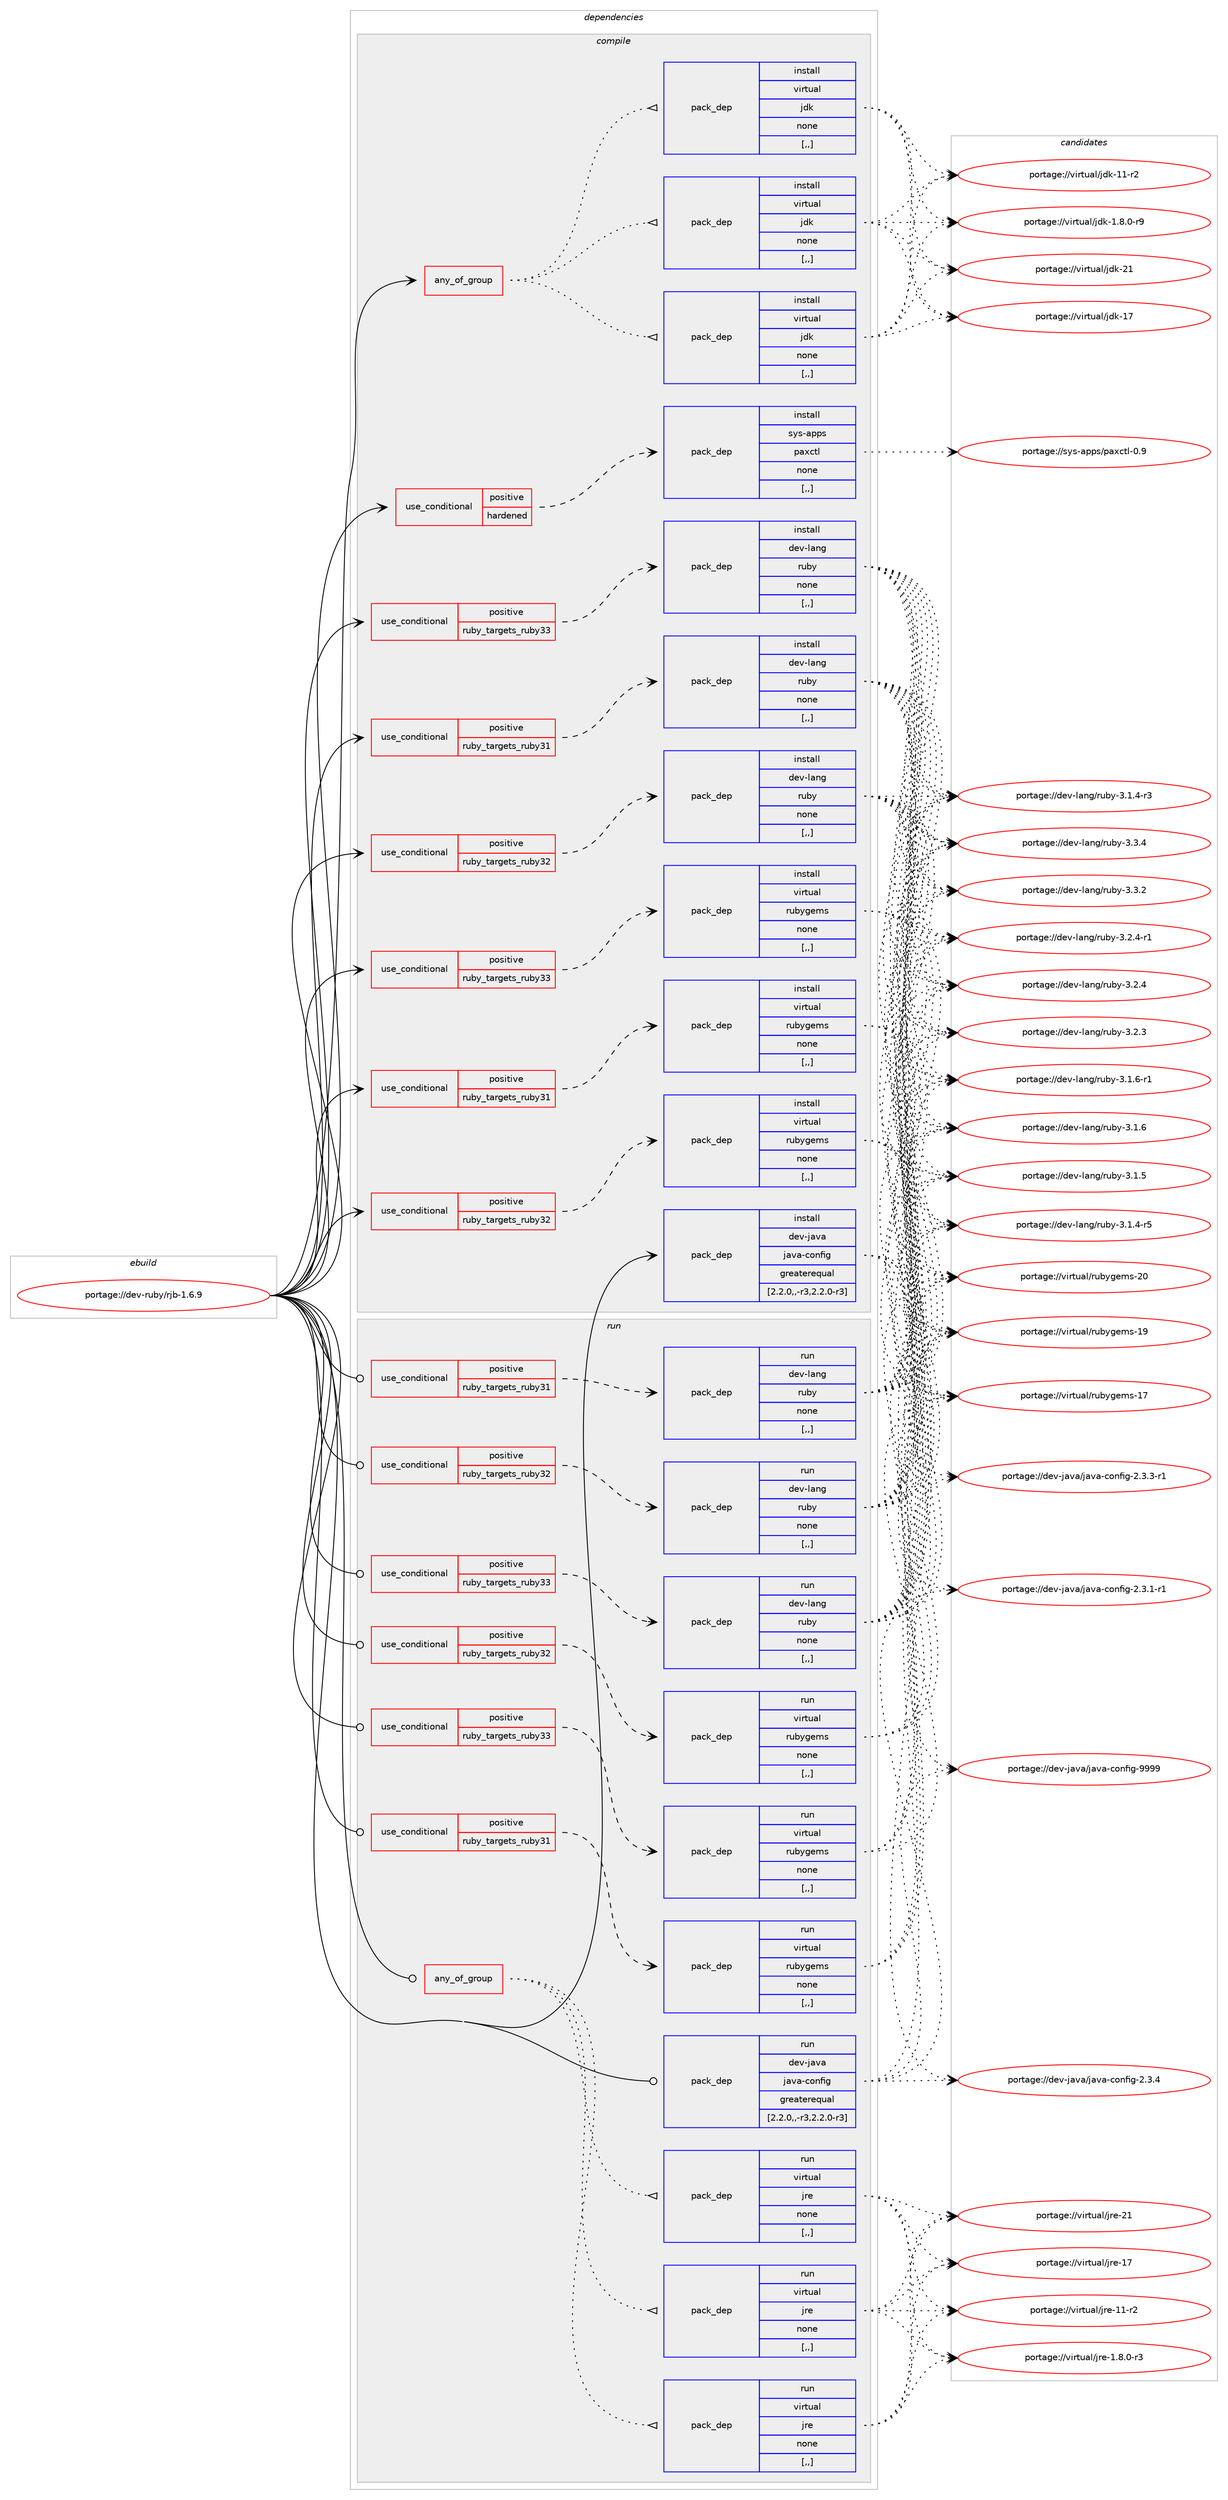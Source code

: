 digraph prolog {

# *************
# Graph options
# *************

newrank=true;
concentrate=true;
compound=true;
graph [rankdir=LR,fontname=Helvetica,fontsize=10,ranksep=1.5];#, ranksep=2.5, nodesep=0.2];
edge  [arrowhead=vee];
node  [fontname=Helvetica,fontsize=10];

# **********
# The ebuild
# **********

subgraph cluster_leftcol {
color=gray;
label=<<i>ebuild</i>>;
id [label="portage://dev-ruby/rjb-1.6.9", color=red, width=4, href="../dev-ruby/rjb-1.6.9.svg"];
}

# ****************
# The dependencies
# ****************

subgraph cluster_midcol {
color=gray;
label=<<i>dependencies</i>>;
subgraph cluster_compile {
fillcolor="#eeeeee";
style=filled;
label=<<i>compile</i>>;
subgraph any1210 {
dependency198260 [label=<<TABLE BORDER="0" CELLBORDER="1" CELLSPACING="0" CELLPADDING="4"><TR><TD CELLPADDING="10">any_of_group</TD></TR></TABLE>>, shape=none, color=red];subgraph pack142491 {
dependency198261 [label=<<TABLE BORDER="0" CELLBORDER="1" CELLSPACING="0" CELLPADDING="4" WIDTH="220"><TR><TD ROWSPAN="6" CELLPADDING="30">pack_dep</TD></TR><TR><TD WIDTH="110">install</TD></TR><TR><TD>virtual</TD></TR><TR><TD>jdk</TD></TR><TR><TD>none</TD></TR><TR><TD>[,,]</TD></TR></TABLE>>, shape=none, color=blue];
}
dependency198260:e -> dependency198261:w [weight=20,style="dotted",arrowhead="oinv"];
subgraph pack142492 {
dependency198262 [label=<<TABLE BORDER="0" CELLBORDER="1" CELLSPACING="0" CELLPADDING="4" WIDTH="220"><TR><TD ROWSPAN="6" CELLPADDING="30">pack_dep</TD></TR><TR><TD WIDTH="110">install</TD></TR><TR><TD>virtual</TD></TR><TR><TD>jdk</TD></TR><TR><TD>none</TD></TR><TR><TD>[,,]</TD></TR></TABLE>>, shape=none, color=blue];
}
dependency198260:e -> dependency198262:w [weight=20,style="dotted",arrowhead="oinv"];
subgraph pack142493 {
dependency198263 [label=<<TABLE BORDER="0" CELLBORDER="1" CELLSPACING="0" CELLPADDING="4" WIDTH="220"><TR><TD ROWSPAN="6" CELLPADDING="30">pack_dep</TD></TR><TR><TD WIDTH="110">install</TD></TR><TR><TD>virtual</TD></TR><TR><TD>jdk</TD></TR><TR><TD>none</TD></TR><TR><TD>[,,]</TD></TR></TABLE>>, shape=none, color=blue];
}
dependency198260:e -> dependency198263:w [weight=20,style="dotted",arrowhead="oinv"];
}
id:e -> dependency198260:w [weight=20,style="solid",arrowhead="vee"];
subgraph cond54409 {
dependency198264 [label=<<TABLE BORDER="0" CELLBORDER="1" CELLSPACING="0" CELLPADDING="4"><TR><TD ROWSPAN="3" CELLPADDING="10">use_conditional</TD></TR><TR><TD>positive</TD></TR><TR><TD>hardened</TD></TR></TABLE>>, shape=none, color=red];
subgraph pack142494 {
dependency198265 [label=<<TABLE BORDER="0" CELLBORDER="1" CELLSPACING="0" CELLPADDING="4" WIDTH="220"><TR><TD ROWSPAN="6" CELLPADDING="30">pack_dep</TD></TR><TR><TD WIDTH="110">install</TD></TR><TR><TD>sys-apps</TD></TR><TR><TD>paxctl</TD></TR><TR><TD>none</TD></TR><TR><TD>[,,]</TD></TR></TABLE>>, shape=none, color=blue];
}
dependency198264:e -> dependency198265:w [weight=20,style="dashed",arrowhead="vee"];
}
id:e -> dependency198264:w [weight=20,style="solid",arrowhead="vee"];
subgraph cond54410 {
dependency198266 [label=<<TABLE BORDER="0" CELLBORDER="1" CELLSPACING="0" CELLPADDING="4"><TR><TD ROWSPAN="3" CELLPADDING="10">use_conditional</TD></TR><TR><TD>positive</TD></TR><TR><TD>ruby_targets_ruby31</TD></TR></TABLE>>, shape=none, color=red];
subgraph pack142495 {
dependency198267 [label=<<TABLE BORDER="0" CELLBORDER="1" CELLSPACING="0" CELLPADDING="4" WIDTH="220"><TR><TD ROWSPAN="6" CELLPADDING="30">pack_dep</TD></TR><TR><TD WIDTH="110">install</TD></TR><TR><TD>dev-lang</TD></TR><TR><TD>ruby</TD></TR><TR><TD>none</TD></TR><TR><TD>[,,]</TD></TR></TABLE>>, shape=none, color=blue];
}
dependency198266:e -> dependency198267:w [weight=20,style="dashed",arrowhead="vee"];
}
id:e -> dependency198266:w [weight=20,style="solid",arrowhead="vee"];
subgraph cond54411 {
dependency198268 [label=<<TABLE BORDER="0" CELLBORDER="1" CELLSPACING="0" CELLPADDING="4"><TR><TD ROWSPAN="3" CELLPADDING="10">use_conditional</TD></TR><TR><TD>positive</TD></TR><TR><TD>ruby_targets_ruby31</TD></TR></TABLE>>, shape=none, color=red];
subgraph pack142496 {
dependency198269 [label=<<TABLE BORDER="0" CELLBORDER="1" CELLSPACING="0" CELLPADDING="4" WIDTH="220"><TR><TD ROWSPAN="6" CELLPADDING="30">pack_dep</TD></TR><TR><TD WIDTH="110">install</TD></TR><TR><TD>virtual</TD></TR><TR><TD>rubygems</TD></TR><TR><TD>none</TD></TR><TR><TD>[,,]</TD></TR></TABLE>>, shape=none, color=blue];
}
dependency198268:e -> dependency198269:w [weight=20,style="dashed",arrowhead="vee"];
}
id:e -> dependency198268:w [weight=20,style="solid",arrowhead="vee"];
subgraph cond54412 {
dependency198270 [label=<<TABLE BORDER="0" CELLBORDER="1" CELLSPACING="0" CELLPADDING="4"><TR><TD ROWSPAN="3" CELLPADDING="10">use_conditional</TD></TR><TR><TD>positive</TD></TR><TR><TD>ruby_targets_ruby32</TD></TR></TABLE>>, shape=none, color=red];
subgraph pack142497 {
dependency198271 [label=<<TABLE BORDER="0" CELLBORDER="1" CELLSPACING="0" CELLPADDING="4" WIDTH="220"><TR><TD ROWSPAN="6" CELLPADDING="30">pack_dep</TD></TR><TR><TD WIDTH="110">install</TD></TR><TR><TD>dev-lang</TD></TR><TR><TD>ruby</TD></TR><TR><TD>none</TD></TR><TR><TD>[,,]</TD></TR></TABLE>>, shape=none, color=blue];
}
dependency198270:e -> dependency198271:w [weight=20,style="dashed",arrowhead="vee"];
}
id:e -> dependency198270:w [weight=20,style="solid",arrowhead="vee"];
subgraph cond54413 {
dependency198272 [label=<<TABLE BORDER="0" CELLBORDER="1" CELLSPACING="0" CELLPADDING="4"><TR><TD ROWSPAN="3" CELLPADDING="10">use_conditional</TD></TR><TR><TD>positive</TD></TR><TR><TD>ruby_targets_ruby32</TD></TR></TABLE>>, shape=none, color=red];
subgraph pack142498 {
dependency198273 [label=<<TABLE BORDER="0" CELLBORDER="1" CELLSPACING="0" CELLPADDING="4" WIDTH="220"><TR><TD ROWSPAN="6" CELLPADDING="30">pack_dep</TD></TR><TR><TD WIDTH="110">install</TD></TR><TR><TD>virtual</TD></TR><TR><TD>rubygems</TD></TR><TR><TD>none</TD></TR><TR><TD>[,,]</TD></TR></TABLE>>, shape=none, color=blue];
}
dependency198272:e -> dependency198273:w [weight=20,style="dashed",arrowhead="vee"];
}
id:e -> dependency198272:w [weight=20,style="solid",arrowhead="vee"];
subgraph cond54414 {
dependency198274 [label=<<TABLE BORDER="0" CELLBORDER="1" CELLSPACING="0" CELLPADDING="4"><TR><TD ROWSPAN="3" CELLPADDING="10">use_conditional</TD></TR><TR><TD>positive</TD></TR><TR><TD>ruby_targets_ruby33</TD></TR></TABLE>>, shape=none, color=red];
subgraph pack142499 {
dependency198275 [label=<<TABLE BORDER="0" CELLBORDER="1" CELLSPACING="0" CELLPADDING="4" WIDTH="220"><TR><TD ROWSPAN="6" CELLPADDING="30">pack_dep</TD></TR><TR><TD WIDTH="110">install</TD></TR><TR><TD>dev-lang</TD></TR><TR><TD>ruby</TD></TR><TR><TD>none</TD></TR><TR><TD>[,,]</TD></TR></TABLE>>, shape=none, color=blue];
}
dependency198274:e -> dependency198275:w [weight=20,style="dashed",arrowhead="vee"];
}
id:e -> dependency198274:w [weight=20,style="solid",arrowhead="vee"];
subgraph cond54415 {
dependency198276 [label=<<TABLE BORDER="0" CELLBORDER="1" CELLSPACING="0" CELLPADDING="4"><TR><TD ROWSPAN="3" CELLPADDING="10">use_conditional</TD></TR><TR><TD>positive</TD></TR><TR><TD>ruby_targets_ruby33</TD></TR></TABLE>>, shape=none, color=red];
subgraph pack142500 {
dependency198277 [label=<<TABLE BORDER="0" CELLBORDER="1" CELLSPACING="0" CELLPADDING="4" WIDTH="220"><TR><TD ROWSPAN="6" CELLPADDING="30">pack_dep</TD></TR><TR><TD WIDTH="110">install</TD></TR><TR><TD>virtual</TD></TR><TR><TD>rubygems</TD></TR><TR><TD>none</TD></TR><TR><TD>[,,]</TD></TR></TABLE>>, shape=none, color=blue];
}
dependency198276:e -> dependency198277:w [weight=20,style="dashed",arrowhead="vee"];
}
id:e -> dependency198276:w [weight=20,style="solid",arrowhead="vee"];
subgraph pack142501 {
dependency198278 [label=<<TABLE BORDER="0" CELLBORDER="1" CELLSPACING="0" CELLPADDING="4" WIDTH="220"><TR><TD ROWSPAN="6" CELLPADDING="30">pack_dep</TD></TR><TR><TD WIDTH="110">install</TD></TR><TR><TD>dev-java</TD></TR><TR><TD>java-config</TD></TR><TR><TD>greaterequal</TD></TR><TR><TD>[2.2.0,,-r3,2.2.0-r3]</TD></TR></TABLE>>, shape=none, color=blue];
}
id:e -> dependency198278:w [weight=20,style="solid",arrowhead="vee"];
}
subgraph cluster_compileandrun {
fillcolor="#eeeeee";
style=filled;
label=<<i>compile and run</i>>;
}
subgraph cluster_run {
fillcolor="#eeeeee";
style=filled;
label=<<i>run</i>>;
subgraph any1211 {
dependency198279 [label=<<TABLE BORDER="0" CELLBORDER="1" CELLSPACING="0" CELLPADDING="4"><TR><TD CELLPADDING="10">any_of_group</TD></TR></TABLE>>, shape=none, color=red];subgraph pack142502 {
dependency198280 [label=<<TABLE BORDER="0" CELLBORDER="1" CELLSPACING="0" CELLPADDING="4" WIDTH="220"><TR><TD ROWSPAN="6" CELLPADDING="30">pack_dep</TD></TR><TR><TD WIDTH="110">run</TD></TR><TR><TD>virtual</TD></TR><TR><TD>jre</TD></TR><TR><TD>none</TD></TR><TR><TD>[,,]</TD></TR></TABLE>>, shape=none, color=blue];
}
dependency198279:e -> dependency198280:w [weight=20,style="dotted",arrowhead="oinv"];
subgraph pack142503 {
dependency198281 [label=<<TABLE BORDER="0" CELLBORDER="1" CELLSPACING="0" CELLPADDING="4" WIDTH="220"><TR><TD ROWSPAN="6" CELLPADDING="30">pack_dep</TD></TR><TR><TD WIDTH="110">run</TD></TR><TR><TD>virtual</TD></TR><TR><TD>jre</TD></TR><TR><TD>none</TD></TR><TR><TD>[,,]</TD></TR></TABLE>>, shape=none, color=blue];
}
dependency198279:e -> dependency198281:w [weight=20,style="dotted",arrowhead="oinv"];
subgraph pack142504 {
dependency198282 [label=<<TABLE BORDER="0" CELLBORDER="1" CELLSPACING="0" CELLPADDING="4" WIDTH="220"><TR><TD ROWSPAN="6" CELLPADDING="30">pack_dep</TD></TR><TR><TD WIDTH="110">run</TD></TR><TR><TD>virtual</TD></TR><TR><TD>jre</TD></TR><TR><TD>none</TD></TR><TR><TD>[,,]</TD></TR></TABLE>>, shape=none, color=blue];
}
dependency198279:e -> dependency198282:w [weight=20,style="dotted",arrowhead="oinv"];
}
id:e -> dependency198279:w [weight=20,style="solid",arrowhead="odot"];
subgraph cond54416 {
dependency198283 [label=<<TABLE BORDER="0" CELLBORDER="1" CELLSPACING="0" CELLPADDING="4"><TR><TD ROWSPAN="3" CELLPADDING="10">use_conditional</TD></TR><TR><TD>positive</TD></TR><TR><TD>ruby_targets_ruby31</TD></TR></TABLE>>, shape=none, color=red];
subgraph pack142505 {
dependency198284 [label=<<TABLE BORDER="0" CELLBORDER="1" CELLSPACING="0" CELLPADDING="4" WIDTH="220"><TR><TD ROWSPAN="6" CELLPADDING="30">pack_dep</TD></TR><TR><TD WIDTH="110">run</TD></TR><TR><TD>dev-lang</TD></TR><TR><TD>ruby</TD></TR><TR><TD>none</TD></TR><TR><TD>[,,]</TD></TR></TABLE>>, shape=none, color=blue];
}
dependency198283:e -> dependency198284:w [weight=20,style="dashed",arrowhead="vee"];
}
id:e -> dependency198283:w [weight=20,style="solid",arrowhead="odot"];
subgraph cond54417 {
dependency198285 [label=<<TABLE BORDER="0" CELLBORDER="1" CELLSPACING="0" CELLPADDING="4"><TR><TD ROWSPAN="3" CELLPADDING="10">use_conditional</TD></TR><TR><TD>positive</TD></TR><TR><TD>ruby_targets_ruby31</TD></TR></TABLE>>, shape=none, color=red];
subgraph pack142506 {
dependency198286 [label=<<TABLE BORDER="0" CELLBORDER="1" CELLSPACING="0" CELLPADDING="4" WIDTH="220"><TR><TD ROWSPAN="6" CELLPADDING="30">pack_dep</TD></TR><TR><TD WIDTH="110">run</TD></TR><TR><TD>virtual</TD></TR><TR><TD>rubygems</TD></TR><TR><TD>none</TD></TR><TR><TD>[,,]</TD></TR></TABLE>>, shape=none, color=blue];
}
dependency198285:e -> dependency198286:w [weight=20,style="dashed",arrowhead="vee"];
}
id:e -> dependency198285:w [weight=20,style="solid",arrowhead="odot"];
subgraph cond54418 {
dependency198287 [label=<<TABLE BORDER="0" CELLBORDER="1" CELLSPACING="0" CELLPADDING="4"><TR><TD ROWSPAN="3" CELLPADDING="10">use_conditional</TD></TR><TR><TD>positive</TD></TR><TR><TD>ruby_targets_ruby32</TD></TR></TABLE>>, shape=none, color=red];
subgraph pack142507 {
dependency198288 [label=<<TABLE BORDER="0" CELLBORDER="1" CELLSPACING="0" CELLPADDING="4" WIDTH="220"><TR><TD ROWSPAN="6" CELLPADDING="30">pack_dep</TD></TR><TR><TD WIDTH="110">run</TD></TR><TR><TD>dev-lang</TD></TR><TR><TD>ruby</TD></TR><TR><TD>none</TD></TR><TR><TD>[,,]</TD></TR></TABLE>>, shape=none, color=blue];
}
dependency198287:e -> dependency198288:w [weight=20,style="dashed",arrowhead="vee"];
}
id:e -> dependency198287:w [weight=20,style="solid",arrowhead="odot"];
subgraph cond54419 {
dependency198289 [label=<<TABLE BORDER="0" CELLBORDER="1" CELLSPACING="0" CELLPADDING="4"><TR><TD ROWSPAN="3" CELLPADDING="10">use_conditional</TD></TR><TR><TD>positive</TD></TR><TR><TD>ruby_targets_ruby32</TD></TR></TABLE>>, shape=none, color=red];
subgraph pack142508 {
dependency198290 [label=<<TABLE BORDER="0" CELLBORDER="1" CELLSPACING="0" CELLPADDING="4" WIDTH="220"><TR><TD ROWSPAN="6" CELLPADDING="30">pack_dep</TD></TR><TR><TD WIDTH="110">run</TD></TR><TR><TD>virtual</TD></TR><TR><TD>rubygems</TD></TR><TR><TD>none</TD></TR><TR><TD>[,,]</TD></TR></TABLE>>, shape=none, color=blue];
}
dependency198289:e -> dependency198290:w [weight=20,style="dashed",arrowhead="vee"];
}
id:e -> dependency198289:w [weight=20,style="solid",arrowhead="odot"];
subgraph cond54420 {
dependency198291 [label=<<TABLE BORDER="0" CELLBORDER="1" CELLSPACING="0" CELLPADDING="4"><TR><TD ROWSPAN="3" CELLPADDING="10">use_conditional</TD></TR><TR><TD>positive</TD></TR><TR><TD>ruby_targets_ruby33</TD></TR></TABLE>>, shape=none, color=red];
subgraph pack142509 {
dependency198292 [label=<<TABLE BORDER="0" CELLBORDER="1" CELLSPACING="0" CELLPADDING="4" WIDTH="220"><TR><TD ROWSPAN="6" CELLPADDING="30">pack_dep</TD></TR><TR><TD WIDTH="110">run</TD></TR><TR><TD>dev-lang</TD></TR><TR><TD>ruby</TD></TR><TR><TD>none</TD></TR><TR><TD>[,,]</TD></TR></TABLE>>, shape=none, color=blue];
}
dependency198291:e -> dependency198292:w [weight=20,style="dashed",arrowhead="vee"];
}
id:e -> dependency198291:w [weight=20,style="solid",arrowhead="odot"];
subgraph cond54421 {
dependency198293 [label=<<TABLE BORDER="0" CELLBORDER="1" CELLSPACING="0" CELLPADDING="4"><TR><TD ROWSPAN="3" CELLPADDING="10">use_conditional</TD></TR><TR><TD>positive</TD></TR><TR><TD>ruby_targets_ruby33</TD></TR></TABLE>>, shape=none, color=red];
subgraph pack142510 {
dependency198294 [label=<<TABLE BORDER="0" CELLBORDER="1" CELLSPACING="0" CELLPADDING="4" WIDTH="220"><TR><TD ROWSPAN="6" CELLPADDING="30">pack_dep</TD></TR><TR><TD WIDTH="110">run</TD></TR><TR><TD>virtual</TD></TR><TR><TD>rubygems</TD></TR><TR><TD>none</TD></TR><TR><TD>[,,]</TD></TR></TABLE>>, shape=none, color=blue];
}
dependency198293:e -> dependency198294:w [weight=20,style="dashed",arrowhead="vee"];
}
id:e -> dependency198293:w [weight=20,style="solid",arrowhead="odot"];
subgraph pack142511 {
dependency198295 [label=<<TABLE BORDER="0" CELLBORDER="1" CELLSPACING="0" CELLPADDING="4" WIDTH="220"><TR><TD ROWSPAN="6" CELLPADDING="30">pack_dep</TD></TR><TR><TD WIDTH="110">run</TD></TR><TR><TD>dev-java</TD></TR><TR><TD>java-config</TD></TR><TR><TD>greaterequal</TD></TR><TR><TD>[2.2.0,,-r3,2.2.0-r3]</TD></TR></TABLE>>, shape=none, color=blue];
}
id:e -> dependency198295:w [weight=20,style="solid",arrowhead="odot"];
}
}

# **************
# The candidates
# **************

subgraph cluster_choices {
rank=same;
color=gray;
label=<<i>candidates</i>>;

subgraph choice142491 {
color=black;
nodesep=1;
choice1181051141161179710847106100107455049 [label="portage://virtual/jdk-21", color=red, width=4,href="../virtual/jdk-21.svg"];
choice1181051141161179710847106100107454955 [label="portage://virtual/jdk-17", color=red, width=4,href="../virtual/jdk-17.svg"];
choice11810511411611797108471061001074549494511450 [label="portage://virtual/jdk-11-r2", color=red, width=4,href="../virtual/jdk-11-r2.svg"];
choice11810511411611797108471061001074549465646484511457 [label="portage://virtual/jdk-1.8.0-r9", color=red, width=4,href="../virtual/jdk-1.8.0-r9.svg"];
dependency198261:e -> choice1181051141161179710847106100107455049:w [style=dotted,weight="100"];
dependency198261:e -> choice1181051141161179710847106100107454955:w [style=dotted,weight="100"];
dependency198261:e -> choice11810511411611797108471061001074549494511450:w [style=dotted,weight="100"];
dependency198261:e -> choice11810511411611797108471061001074549465646484511457:w [style=dotted,weight="100"];
}
subgraph choice142492 {
color=black;
nodesep=1;
choice1181051141161179710847106100107455049 [label="portage://virtual/jdk-21", color=red, width=4,href="../virtual/jdk-21.svg"];
choice1181051141161179710847106100107454955 [label="portage://virtual/jdk-17", color=red, width=4,href="../virtual/jdk-17.svg"];
choice11810511411611797108471061001074549494511450 [label="portage://virtual/jdk-11-r2", color=red, width=4,href="../virtual/jdk-11-r2.svg"];
choice11810511411611797108471061001074549465646484511457 [label="portage://virtual/jdk-1.8.0-r9", color=red, width=4,href="../virtual/jdk-1.8.0-r9.svg"];
dependency198262:e -> choice1181051141161179710847106100107455049:w [style=dotted,weight="100"];
dependency198262:e -> choice1181051141161179710847106100107454955:w [style=dotted,weight="100"];
dependency198262:e -> choice11810511411611797108471061001074549494511450:w [style=dotted,weight="100"];
dependency198262:e -> choice11810511411611797108471061001074549465646484511457:w [style=dotted,weight="100"];
}
subgraph choice142493 {
color=black;
nodesep=1;
choice1181051141161179710847106100107455049 [label="portage://virtual/jdk-21", color=red, width=4,href="../virtual/jdk-21.svg"];
choice1181051141161179710847106100107454955 [label="portage://virtual/jdk-17", color=red, width=4,href="../virtual/jdk-17.svg"];
choice11810511411611797108471061001074549494511450 [label="portage://virtual/jdk-11-r2", color=red, width=4,href="../virtual/jdk-11-r2.svg"];
choice11810511411611797108471061001074549465646484511457 [label="portage://virtual/jdk-1.8.0-r9", color=red, width=4,href="../virtual/jdk-1.8.0-r9.svg"];
dependency198263:e -> choice1181051141161179710847106100107455049:w [style=dotted,weight="100"];
dependency198263:e -> choice1181051141161179710847106100107454955:w [style=dotted,weight="100"];
dependency198263:e -> choice11810511411611797108471061001074549494511450:w [style=dotted,weight="100"];
dependency198263:e -> choice11810511411611797108471061001074549465646484511457:w [style=dotted,weight="100"];
}
subgraph choice142494 {
color=black;
nodesep=1;
choice115121115459711211211547112971209911610845484657 [label="portage://sys-apps/paxctl-0.9", color=red, width=4,href="../sys-apps/paxctl-0.9.svg"];
dependency198265:e -> choice115121115459711211211547112971209911610845484657:w [style=dotted,weight="100"];
}
subgraph choice142495 {
color=black;
nodesep=1;
choice10010111845108971101034711411798121455146514652 [label="portage://dev-lang/ruby-3.3.4", color=red, width=4,href="../dev-lang/ruby-3.3.4.svg"];
choice10010111845108971101034711411798121455146514650 [label="portage://dev-lang/ruby-3.3.2", color=red, width=4,href="../dev-lang/ruby-3.3.2.svg"];
choice100101118451089711010347114117981214551465046524511449 [label="portage://dev-lang/ruby-3.2.4-r1", color=red, width=4,href="../dev-lang/ruby-3.2.4-r1.svg"];
choice10010111845108971101034711411798121455146504652 [label="portage://dev-lang/ruby-3.2.4", color=red, width=4,href="../dev-lang/ruby-3.2.4.svg"];
choice10010111845108971101034711411798121455146504651 [label="portage://dev-lang/ruby-3.2.3", color=red, width=4,href="../dev-lang/ruby-3.2.3.svg"];
choice100101118451089711010347114117981214551464946544511449 [label="portage://dev-lang/ruby-3.1.6-r1", color=red, width=4,href="../dev-lang/ruby-3.1.6-r1.svg"];
choice10010111845108971101034711411798121455146494654 [label="portage://dev-lang/ruby-3.1.6", color=red, width=4,href="../dev-lang/ruby-3.1.6.svg"];
choice10010111845108971101034711411798121455146494653 [label="portage://dev-lang/ruby-3.1.5", color=red, width=4,href="../dev-lang/ruby-3.1.5.svg"];
choice100101118451089711010347114117981214551464946524511453 [label="portage://dev-lang/ruby-3.1.4-r5", color=red, width=4,href="../dev-lang/ruby-3.1.4-r5.svg"];
choice100101118451089711010347114117981214551464946524511451 [label="portage://dev-lang/ruby-3.1.4-r3", color=red, width=4,href="../dev-lang/ruby-3.1.4-r3.svg"];
dependency198267:e -> choice10010111845108971101034711411798121455146514652:w [style=dotted,weight="100"];
dependency198267:e -> choice10010111845108971101034711411798121455146514650:w [style=dotted,weight="100"];
dependency198267:e -> choice100101118451089711010347114117981214551465046524511449:w [style=dotted,weight="100"];
dependency198267:e -> choice10010111845108971101034711411798121455146504652:w [style=dotted,weight="100"];
dependency198267:e -> choice10010111845108971101034711411798121455146504651:w [style=dotted,weight="100"];
dependency198267:e -> choice100101118451089711010347114117981214551464946544511449:w [style=dotted,weight="100"];
dependency198267:e -> choice10010111845108971101034711411798121455146494654:w [style=dotted,weight="100"];
dependency198267:e -> choice10010111845108971101034711411798121455146494653:w [style=dotted,weight="100"];
dependency198267:e -> choice100101118451089711010347114117981214551464946524511453:w [style=dotted,weight="100"];
dependency198267:e -> choice100101118451089711010347114117981214551464946524511451:w [style=dotted,weight="100"];
}
subgraph choice142496 {
color=black;
nodesep=1;
choice118105114116117971084711411798121103101109115455048 [label="portage://virtual/rubygems-20", color=red, width=4,href="../virtual/rubygems-20.svg"];
choice118105114116117971084711411798121103101109115454957 [label="portage://virtual/rubygems-19", color=red, width=4,href="../virtual/rubygems-19.svg"];
choice118105114116117971084711411798121103101109115454955 [label="portage://virtual/rubygems-17", color=red, width=4,href="../virtual/rubygems-17.svg"];
dependency198269:e -> choice118105114116117971084711411798121103101109115455048:w [style=dotted,weight="100"];
dependency198269:e -> choice118105114116117971084711411798121103101109115454957:w [style=dotted,weight="100"];
dependency198269:e -> choice118105114116117971084711411798121103101109115454955:w [style=dotted,weight="100"];
}
subgraph choice142497 {
color=black;
nodesep=1;
choice10010111845108971101034711411798121455146514652 [label="portage://dev-lang/ruby-3.3.4", color=red, width=4,href="../dev-lang/ruby-3.3.4.svg"];
choice10010111845108971101034711411798121455146514650 [label="portage://dev-lang/ruby-3.3.2", color=red, width=4,href="../dev-lang/ruby-3.3.2.svg"];
choice100101118451089711010347114117981214551465046524511449 [label="portage://dev-lang/ruby-3.2.4-r1", color=red, width=4,href="../dev-lang/ruby-3.2.4-r1.svg"];
choice10010111845108971101034711411798121455146504652 [label="portage://dev-lang/ruby-3.2.4", color=red, width=4,href="../dev-lang/ruby-3.2.4.svg"];
choice10010111845108971101034711411798121455146504651 [label="portage://dev-lang/ruby-3.2.3", color=red, width=4,href="../dev-lang/ruby-3.2.3.svg"];
choice100101118451089711010347114117981214551464946544511449 [label="portage://dev-lang/ruby-3.1.6-r1", color=red, width=4,href="../dev-lang/ruby-3.1.6-r1.svg"];
choice10010111845108971101034711411798121455146494654 [label="portage://dev-lang/ruby-3.1.6", color=red, width=4,href="../dev-lang/ruby-3.1.6.svg"];
choice10010111845108971101034711411798121455146494653 [label="portage://dev-lang/ruby-3.1.5", color=red, width=4,href="../dev-lang/ruby-3.1.5.svg"];
choice100101118451089711010347114117981214551464946524511453 [label="portage://dev-lang/ruby-3.1.4-r5", color=red, width=4,href="../dev-lang/ruby-3.1.4-r5.svg"];
choice100101118451089711010347114117981214551464946524511451 [label="portage://dev-lang/ruby-3.1.4-r3", color=red, width=4,href="../dev-lang/ruby-3.1.4-r3.svg"];
dependency198271:e -> choice10010111845108971101034711411798121455146514652:w [style=dotted,weight="100"];
dependency198271:e -> choice10010111845108971101034711411798121455146514650:w [style=dotted,weight="100"];
dependency198271:e -> choice100101118451089711010347114117981214551465046524511449:w [style=dotted,weight="100"];
dependency198271:e -> choice10010111845108971101034711411798121455146504652:w [style=dotted,weight="100"];
dependency198271:e -> choice10010111845108971101034711411798121455146504651:w [style=dotted,weight="100"];
dependency198271:e -> choice100101118451089711010347114117981214551464946544511449:w [style=dotted,weight="100"];
dependency198271:e -> choice10010111845108971101034711411798121455146494654:w [style=dotted,weight="100"];
dependency198271:e -> choice10010111845108971101034711411798121455146494653:w [style=dotted,weight="100"];
dependency198271:e -> choice100101118451089711010347114117981214551464946524511453:w [style=dotted,weight="100"];
dependency198271:e -> choice100101118451089711010347114117981214551464946524511451:w [style=dotted,weight="100"];
}
subgraph choice142498 {
color=black;
nodesep=1;
choice118105114116117971084711411798121103101109115455048 [label="portage://virtual/rubygems-20", color=red, width=4,href="../virtual/rubygems-20.svg"];
choice118105114116117971084711411798121103101109115454957 [label="portage://virtual/rubygems-19", color=red, width=4,href="../virtual/rubygems-19.svg"];
choice118105114116117971084711411798121103101109115454955 [label="portage://virtual/rubygems-17", color=red, width=4,href="../virtual/rubygems-17.svg"];
dependency198273:e -> choice118105114116117971084711411798121103101109115455048:w [style=dotted,weight="100"];
dependency198273:e -> choice118105114116117971084711411798121103101109115454957:w [style=dotted,weight="100"];
dependency198273:e -> choice118105114116117971084711411798121103101109115454955:w [style=dotted,weight="100"];
}
subgraph choice142499 {
color=black;
nodesep=1;
choice10010111845108971101034711411798121455146514652 [label="portage://dev-lang/ruby-3.3.4", color=red, width=4,href="../dev-lang/ruby-3.3.4.svg"];
choice10010111845108971101034711411798121455146514650 [label="portage://dev-lang/ruby-3.3.2", color=red, width=4,href="../dev-lang/ruby-3.3.2.svg"];
choice100101118451089711010347114117981214551465046524511449 [label="portage://dev-lang/ruby-3.2.4-r1", color=red, width=4,href="../dev-lang/ruby-3.2.4-r1.svg"];
choice10010111845108971101034711411798121455146504652 [label="portage://dev-lang/ruby-3.2.4", color=red, width=4,href="../dev-lang/ruby-3.2.4.svg"];
choice10010111845108971101034711411798121455146504651 [label="portage://dev-lang/ruby-3.2.3", color=red, width=4,href="../dev-lang/ruby-3.2.3.svg"];
choice100101118451089711010347114117981214551464946544511449 [label="portage://dev-lang/ruby-3.1.6-r1", color=red, width=4,href="../dev-lang/ruby-3.1.6-r1.svg"];
choice10010111845108971101034711411798121455146494654 [label="portage://dev-lang/ruby-3.1.6", color=red, width=4,href="../dev-lang/ruby-3.1.6.svg"];
choice10010111845108971101034711411798121455146494653 [label="portage://dev-lang/ruby-3.1.5", color=red, width=4,href="../dev-lang/ruby-3.1.5.svg"];
choice100101118451089711010347114117981214551464946524511453 [label="portage://dev-lang/ruby-3.1.4-r5", color=red, width=4,href="../dev-lang/ruby-3.1.4-r5.svg"];
choice100101118451089711010347114117981214551464946524511451 [label="portage://dev-lang/ruby-3.1.4-r3", color=red, width=4,href="../dev-lang/ruby-3.1.4-r3.svg"];
dependency198275:e -> choice10010111845108971101034711411798121455146514652:w [style=dotted,weight="100"];
dependency198275:e -> choice10010111845108971101034711411798121455146514650:w [style=dotted,weight="100"];
dependency198275:e -> choice100101118451089711010347114117981214551465046524511449:w [style=dotted,weight="100"];
dependency198275:e -> choice10010111845108971101034711411798121455146504652:w [style=dotted,weight="100"];
dependency198275:e -> choice10010111845108971101034711411798121455146504651:w [style=dotted,weight="100"];
dependency198275:e -> choice100101118451089711010347114117981214551464946544511449:w [style=dotted,weight="100"];
dependency198275:e -> choice10010111845108971101034711411798121455146494654:w [style=dotted,weight="100"];
dependency198275:e -> choice10010111845108971101034711411798121455146494653:w [style=dotted,weight="100"];
dependency198275:e -> choice100101118451089711010347114117981214551464946524511453:w [style=dotted,weight="100"];
dependency198275:e -> choice100101118451089711010347114117981214551464946524511451:w [style=dotted,weight="100"];
}
subgraph choice142500 {
color=black;
nodesep=1;
choice118105114116117971084711411798121103101109115455048 [label="portage://virtual/rubygems-20", color=red, width=4,href="../virtual/rubygems-20.svg"];
choice118105114116117971084711411798121103101109115454957 [label="portage://virtual/rubygems-19", color=red, width=4,href="../virtual/rubygems-19.svg"];
choice118105114116117971084711411798121103101109115454955 [label="portage://virtual/rubygems-17", color=red, width=4,href="../virtual/rubygems-17.svg"];
dependency198277:e -> choice118105114116117971084711411798121103101109115455048:w [style=dotted,weight="100"];
dependency198277:e -> choice118105114116117971084711411798121103101109115454957:w [style=dotted,weight="100"];
dependency198277:e -> choice118105114116117971084711411798121103101109115454955:w [style=dotted,weight="100"];
}
subgraph choice142501 {
color=black;
nodesep=1;
choice10010111845106971189747106971189745991111101021051034557575757 [label="portage://dev-java/java-config-9999", color=red, width=4,href="../dev-java/java-config-9999.svg"];
choice1001011184510697118974710697118974599111110102105103455046514652 [label="portage://dev-java/java-config-2.3.4", color=red, width=4,href="../dev-java/java-config-2.3.4.svg"];
choice10010111845106971189747106971189745991111101021051034550465146514511449 [label="portage://dev-java/java-config-2.3.3-r1", color=red, width=4,href="../dev-java/java-config-2.3.3-r1.svg"];
choice10010111845106971189747106971189745991111101021051034550465146494511449 [label="portage://dev-java/java-config-2.3.1-r1", color=red, width=4,href="../dev-java/java-config-2.3.1-r1.svg"];
dependency198278:e -> choice10010111845106971189747106971189745991111101021051034557575757:w [style=dotted,weight="100"];
dependency198278:e -> choice1001011184510697118974710697118974599111110102105103455046514652:w [style=dotted,weight="100"];
dependency198278:e -> choice10010111845106971189747106971189745991111101021051034550465146514511449:w [style=dotted,weight="100"];
dependency198278:e -> choice10010111845106971189747106971189745991111101021051034550465146494511449:w [style=dotted,weight="100"];
}
subgraph choice142502 {
color=black;
nodesep=1;
choice1181051141161179710847106114101455049 [label="portage://virtual/jre-21", color=red, width=4,href="../virtual/jre-21.svg"];
choice1181051141161179710847106114101454955 [label="portage://virtual/jre-17", color=red, width=4,href="../virtual/jre-17.svg"];
choice11810511411611797108471061141014549494511450 [label="portage://virtual/jre-11-r2", color=red, width=4,href="../virtual/jre-11-r2.svg"];
choice11810511411611797108471061141014549465646484511451 [label="portage://virtual/jre-1.8.0-r3", color=red, width=4,href="../virtual/jre-1.8.0-r3.svg"];
dependency198280:e -> choice1181051141161179710847106114101455049:w [style=dotted,weight="100"];
dependency198280:e -> choice1181051141161179710847106114101454955:w [style=dotted,weight="100"];
dependency198280:e -> choice11810511411611797108471061141014549494511450:w [style=dotted,weight="100"];
dependency198280:e -> choice11810511411611797108471061141014549465646484511451:w [style=dotted,weight="100"];
}
subgraph choice142503 {
color=black;
nodesep=1;
choice1181051141161179710847106114101455049 [label="portage://virtual/jre-21", color=red, width=4,href="../virtual/jre-21.svg"];
choice1181051141161179710847106114101454955 [label="portage://virtual/jre-17", color=red, width=4,href="../virtual/jre-17.svg"];
choice11810511411611797108471061141014549494511450 [label="portage://virtual/jre-11-r2", color=red, width=4,href="../virtual/jre-11-r2.svg"];
choice11810511411611797108471061141014549465646484511451 [label="portage://virtual/jre-1.8.0-r3", color=red, width=4,href="../virtual/jre-1.8.0-r3.svg"];
dependency198281:e -> choice1181051141161179710847106114101455049:w [style=dotted,weight="100"];
dependency198281:e -> choice1181051141161179710847106114101454955:w [style=dotted,weight="100"];
dependency198281:e -> choice11810511411611797108471061141014549494511450:w [style=dotted,weight="100"];
dependency198281:e -> choice11810511411611797108471061141014549465646484511451:w [style=dotted,weight="100"];
}
subgraph choice142504 {
color=black;
nodesep=1;
choice1181051141161179710847106114101455049 [label="portage://virtual/jre-21", color=red, width=4,href="../virtual/jre-21.svg"];
choice1181051141161179710847106114101454955 [label="portage://virtual/jre-17", color=red, width=4,href="../virtual/jre-17.svg"];
choice11810511411611797108471061141014549494511450 [label="portage://virtual/jre-11-r2", color=red, width=4,href="../virtual/jre-11-r2.svg"];
choice11810511411611797108471061141014549465646484511451 [label="portage://virtual/jre-1.8.0-r3", color=red, width=4,href="../virtual/jre-1.8.0-r3.svg"];
dependency198282:e -> choice1181051141161179710847106114101455049:w [style=dotted,weight="100"];
dependency198282:e -> choice1181051141161179710847106114101454955:w [style=dotted,weight="100"];
dependency198282:e -> choice11810511411611797108471061141014549494511450:w [style=dotted,weight="100"];
dependency198282:e -> choice11810511411611797108471061141014549465646484511451:w [style=dotted,weight="100"];
}
subgraph choice142505 {
color=black;
nodesep=1;
choice10010111845108971101034711411798121455146514652 [label="portage://dev-lang/ruby-3.3.4", color=red, width=4,href="../dev-lang/ruby-3.3.4.svg"];
choice10010111845108971101034711411798121455146514650 [label="portage://dev-lang/ruby-3.3.2", color=red, width=4,href="../dev-lang/ruby-3.3.2.svg"];
choice100101118451089711010347114117981214551465046524511449 [label="portage://dev-lang/ruby-3.2.4-r1", color=red, width=4,href="../dev-lang/ruby-3.2.4-r1.svg"];
choice10010111845108971101034711411798121455146504652 [label="portage://dev-lang/ruby-3.2.4", color=red, width=4,href="../dev-lang/ruby-3.2.4.svg"];
choice10010111845108971101034711411798121455146504651 [label="portage://dev-lang/ruby-3.2.3", color=red, width=4,href="../dev-lang/ruby-3.2.3.svg"];
choice100101118451089711010347114117981214551464946544511449 [label="portage://dev-lang/ruby-3.1.6-r1", color=red, width=4,href="../dev-lang/ruby-3.1.6-r1.svg"];
choice10010111845108971101034711411798121455146494654 [label="portage://dev-lang/ruby-3.1.6", color=red, width=4,href="../dev-lang/ruby-3.1.6.svg"];
choice10010111845108971101034711411798121455146494653 [label="portage://dev-lang/ruby-3.1.5", color=red, width=4,href="../dev-lang/ruby-3.1.5.svg"];
choice100101118451089711010347114117981214551464946524511453 [label="portage://dev-lang/ruby-3.1.4-r5", color=red, width=4,href="../dev-lang/ruby-3.1.4-r5.svg"];
choice100101118451089711010347114117981214551464946524511451 [label="portage://dev-lang/ruby-3.1.4-r3", color=red, width=4,href="../dev-lang/ruby-3.1.4-r3.svg"];
dependency198284:e -> choice10010111845108971101034711411798121455146514652:w [style=dotted,weight="100"];
dependency198284:e -> choice10010111845108971101034711411798121455146514650:w [style=dotted,weight="100"];
dependency198284:e -> choice100101118451089711010347114117981214551465046524511449:w [style=dotted,weight="100"];
dependency198284:e -> choice10010111845108971101034711411798121455146504652:w [style=dotted,weight="100"];
dependency198284:e -> choice10010111845108971101034711411798121455146504651:w [style=dotted,weight="100"];
dependency198284:e -> choice100101118451089711010347114117981214551464946544511449:w [style=dotted,weight="100"];
dependency198284:e -> choice10010111845108971101034711411798121455146494654:w [style=dotted,weight="100"];
dependency198284:e -> choice10010111845108971101034711411798121455146494653:w [style=dotted,weight="100"];
dependency198284:e -> choice100101118451089711010347114117981214551464946524511453:w [style=dotted,weight="100"];
dependency198284:e -> choice100101118451089711010347114117981214551464946524511451:w [style=dotted,weight="100"];
}
subgraph choice142506 {
color=black;
nodesep=1;
choice118105114116117971084711411798121103101109115455048 [label="portage://virtual/rubygems-20", color=red, width=4,href="../virtual/rubygems-20.svg"];
choice118105114116117971084711411798121103101109115454957 [label="portage://virtual/rubygems-19", color=red, width=4,href="../virtual/rubygems-19.svg"];
choice118105114116117971084711411798121103101109115454955 [label="portage://virtual/rubygems-17", color=red, width=4,href="../virtual/rubygems-17.svg"];
dependency198286:e -> choice118105114116117971084711411798121103101109115455048:w [style=dotted,weight="100"];
dependency198286:e -> choice118105114116117971084711411798121103101109115454957:w [style=dotted,weight="100"];
dependency198286:e -> choice118105114116117971084711411798121103101109115454955:w [style=dotted,weight="100"];
}
subgraph choice142507 {
color=black;
nodesep=1;
choice10010111845108971101034711411798121455146514652 [label="portage://dev-lang/ruby-3.3.4", color=red, width=4,href="../dev-lang/ruby-3.3.4.svg"];
choice10010111845108971101034711411798121455146514650 [label="portage://dev-lang/ruby-3.3.2", color=red, width=4,href="../dev-lang/ruby-3.3.2.svg"];
choice100101118451089711010347114117981214551465046524511449 [label="portage://dev-lang/ruby-3.2.4-r1", color=red, width=4,href="../dev-lang/ruby-3.2.4-r1.svg"];
choice10010111845108971101034711411798121455146504652 [label="portage://dev-lang/ruby-3.2.4", color=red, width=4,href="../dev-lang/ruby-3.2.4.svg"];
choice10010111845108971101034711411798121455146504651 [label="portage://dev-lang/ruby-3.2.3", color=red, width=4,href="../dev-lang/ruby-3.2.3.svg"];
choice100101118451089711010347114117981214551464946544511449 [label="portage://dev-lang/ruby-3.1.6-r1", color=red, width=4,href="../dev-lang/ruby-3.1.6-r1.svg"];
choice10010111845108971101034711411798121455146494654 [label="portage://dev-lang/ruby-3.1.6", color=red, width=4,href="../dev-lang/ruby-3.1.6.svg"];
choice10010111845108971101034711411798121455146494653 [label="portage://dev-lang/ruby-3.1.5", color=red, width=4,href="../dev-lang/ruby-3.1.5.svg"];
choice100101118451089711010347114117981214551464946524511453 [label="portage://dev-lang/ruby-3.1.4-r5", color=red, width=4,href="../dev-lang/ruby-3.1.4-r5.svg"];
choice100101118451089711010347114117981214551464946524511451 [label="portage://dev-lang/ruby-3.1.4-r3", color=red, width=4,href="../dev-lang/ruby-3.1.4-r3.svg"];
dependency198288:e -> choice10010111845108971101034711411798121455146514652:w [style=dotted,weight="100"];
dependency198288:e -> choice10010111845108971101034711411798121455146514650:w [style=dotted,weight="100"];
dependency198288:e -> choice100101118451089711010347114117981214551465046524511449:w [style=dotted,weight="100"];
dependency198288:e -> choice10010111845108971101034711411798121455146504652:w [style=dotted,weight="100"];
dependency198288:e -> choice10010111845108971101034711411798121455146504651:w [style=dotted,weight="100"];
dependency198288:e -> choice100101118451089711010347114117981214551464946544511449:w [style=dotted,weight="100"];
dependency198288:e -> choice10010111845108971101034711411798121455146494654:w [style=dotted,weight="100"];
dependency198288:e -> choice10010111845108971101034711411798121455146494653:w [style=dotted,weight="100"];
dependency198288:e -> choice100101118451089711010347114117981214551464946524511453:w [style=dotted,weight="100"];
dependency198288:e -> choice100101118451089711010347114117981214551464946524511451:w [style=dotted,weight="100"];
}
subgraph choice142508 {
color=black;
nodesep=1;
choice118105114116117971084711411798121103101109115455048 [label="portage://virtual/rubygems-20", color=red, width=4,href="../virtual/rubygems-20.svg"];
choice118105114116117971084711411798121103101109115454957 [label="portage://virtual/rubygems-19", color=red, width=4,href="../virtual/rubygems-19.svg"];
choice118105114116117971084711411798121103101109115454955 [label="portage://virtual/rubygems-17", color=red, width=4,href="../virtual/rubygems-17.svg"];
dependency198290:e -> choice118105114116117971084711411798121103101109115455048:w [style=dotted,weight="100"];
dependency198290:e -> choice118105114116117971084711411798121103101109115454957:w [style=dotted,weight="100"];
dependency198290:e -> choice118105114116117971084711411798121103101109115454955:w [style=dotted,weight="100"];
}
subgraph choice142509 {
color=black;
nodesep=1;
choice10010111845108971101034711411798121455146514652 [label="portage://dev-lang/ruby-3.3.4", color=red, width=4,href="../dev-lang/ruby-3.3.4.svg"];
choice10010111845108971101034711411798121455146514650 [label="portage://dev-lang/ruby-3.3.2", color=red, width=4,href="../dev-lang/ruby-3.3.2.svg"];
choice100101118451089711010347114117981214551465046524511449 [label="portage://dev-lang/ruby-3.2.4-r1", color=red, width=4,href="../dev-lang/ruby-3.2.4-r1.svg"];
choice10010111845108971101034711411798121455146504652 [label="portage://dev-lang/ruby-3.2.4", color=red, width=4,href="../dev-lang/ruby-3.2.4.svg"];
choice10010111845108971101034711411798121455146504651 [label="portage://dev-lang/ruby-3.2.3", color=red, width=4,href="../dev-lang/ruby-3.2.3.svg"];
choice100101118451089711010347114117981214551464946544511449 [label="portage://dev-lang/ruby-3.1.6-r1", color=red, width=4,href="../dev-lang/ruby-3.1.6-r1.svg"];
choice10010111845108971101034711411798121455146494654 [label="portage://dev-lang/ruby-3.1.6", color=red, width=4,href="../dev-lang/ruby-3.1.6.svg"];
choice10010111845108971101034711411798121455146494653 [label="portage://dev-lang/ruby-3.1.5", color=red, width=4,href="../dev-lang/ruby-3.1.5.svg"];
choice100101118451089711010347114117981214551464946524511453 [label="portage://dev-lang/ruby-3.1.4-r5", color=red, width=4,href="../dev-lang/ruby-3.1.4-r5.svg"];
choice100101118451089711010347114117981214551464946524511451 [label="portage://dev-lang/ruby-3.1.4-r3", color=red, width=4,href="../dev-lang/ruby-3.1.4-r3.svg"];
dependency198292:e -> choice10010111845108971101034711411798121455146514652:w [style=dotted,weight="100"];
dependency198292:e -> choice10010111845108971101034711411798121455146514650:w [style=dotted,weight="100"];
dependency198292:e -> choice100101118451089711010347114117981214551465046524511449:w [style=dotted,weight="100"];
dependency198292:e -> choice10010111845108971101034711411798121455146504652:w [style=dotted,weight="100"];
dependency198292:e -> choice10010111845108971101034711411798121455146504651:w [style=dotted,weight="100"];
dependency198292:e -> choice100101118451089711010347114117981214551464946544511449:w [style=dotted,weight="100"];
dependency198292:e -> choice10010111845108971101034711411798121455146494654:w [style=dotted,weight="100"];
dependency198292:e -> choice10010111845108971101034711411798121455146494653:w [style=dotted,weight="100"];
dependency198292:e -> choice100101118451089711010347114117981214551464946524511453:w [style=dotted,weight="100"];
dependency198292:e -> choice100101118451089711010347114117981214551464946524511451:w [style=dotted,weight="100"];
}
subgraph choice142510 {
color=black;
nodesep=1;
choice118105114116117971084711411798121103101109115455048 [label="portage://virtual/rubygems-20", color=red, width=4,href="../virtual/rubygems-20.svg"];
choice118105114116117971084711411798121103101109115454957 [label="portage://virtual/rubygems-19", color=red, width=4,href="../virtual/rubygems-19.svg"];
choice118105114116117971084711411798121103101109115454955 [label="portage://virtual/rubygems-17", color=red, width=4,href="../virtual/rubygems-17.svg"];
dependency198294:e -> choice118105114116117971084711411798121103101109115455048:w [style=dotted,weight="100"];
dependency198294:e -> choice118105114116117971084711411798121103101109115454957:w [style=dotted,weight="100"];
dependency198294:e -> choice118105114116117971084711411798121103101109115454955:w [style=dotted,weight="100"];
}
subgraph choice142511 {
color=black;
nodesep=1;
choice10010111845106971189747106971189745991111101021051034557575757 [label="portage://dev-java/java-config-9999", color=red, width=4,href="../dev-java/java-config-9999.svg"];
choice1001011184510697118974710697118974599111110102105103455046514652 [label="portage://dev-java/java-config-2.3.4", color=red, width=4,href="../dev-java/java-config-2.3.4.svg"];
choice10010111845106971189747106971189745991111101021051034550465146514511449 [label="portage://dev-java/java-config-2.3.3-r1", color=red, width=4,href="../dev-java/java-config-2.3.3-r1.svg"];
choice10010111845106971189747106971189745991111101021051034550465146494511449 [label="portage://dev-java/java-config-2.3.1-r1", color=red, width=4,href="../dev-java/java-config-2.3.1-r1.svg"];
dependency198295:e -> choice10010111845106971189747106971189745991111101021051034557575757:w [style=dotted,weight="100"];
dependency198295:e -> choice1001011184510697118974710697118974599111110102105103455046514652:w [style=dotted,weight="100"];
dependency198295:e -> choice10010111845106971189747106971189745991111101021051034550465146514511449:w [style=dotted,weight="100"];
dependency198295:e -> choice10010111845106971189747106971189745991111101021051034550465146494511449:w [style=dotted,weight="100"];
}
}

}
